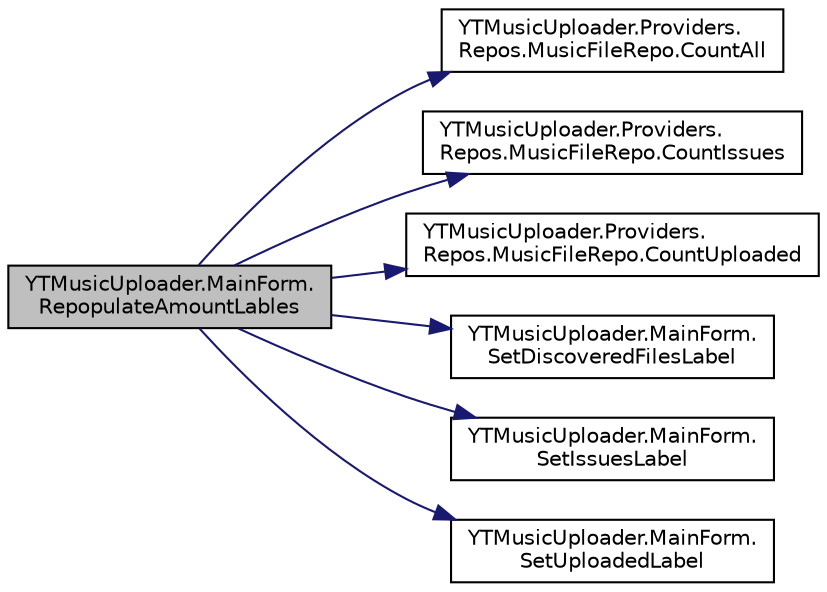digraph "YTMusicUploader.MainForm.RepopulateAmountLables"
{
 // LATEX_PDF_SIZE
  edge [fontname="Helvetica",fontsize="10",labelfontname="Helvetica",labelfontsize="10"];
  node [fontname="Helvetica",fontsize="10",shape=record];
  rankdir="LR";
  Node1 [label="YTMusicUploader.MainForm.\lRepopulateAmountLables",height=0.2,width=0.4,color="black", fillcolor="grey75", style="filled", fontcolor="black",tooltip=" "];
  Node1 -> Node2 [color="midnightblue",fontsize="10",style="solid"];
  Node2 [label="YTMusicUploader.Providers.\lRepos.MusicFileRepo.CountAll",height=0.2,width=0.4,color="black", fillcolor="white", style="filled",URL="$d1/d9d/class_y_t_music_uploader_1_1_providers_1_1_repos_1_1_music_file_repo.html#a9c12e93c1d64640a6f646161d9f5ea4d",tooltip="Count all non-removed Music File entries"];
  Node1 -> Node3 [color="midnightblue",fontsize="10",style="solid"];
  Node3 [label="YTMusicUploader.Providers.\lRepos.MusicFileRepo.CountIssues",height=0.2,width=0.4,color="black", fillcolor="white", style="filled",URL="$d1/d9d/class_y_t_music_uploader_1_1_providers_1_1_repos_1_1_music_file_repo.html#a799073d452dba59c8412e483f124eb73",tooltip="Count all non-removed Music File entries that have upload errors"];
  Node1 -> Node4 [color="midnightblue",fontsize="10",style="solid"];
  Node4 [label="YTMusicUploader.Providers.\lRepos.MusicFileRepo.CountUploaded",height=0.2,width=0.4,color="black", fillcolor="white", style="filled",URL="$d1/d9d/class_y_t_music_uploader_1_1_providers_1_1_repos_1_1_music_file_repo.html#a1904d56d0e45d79eba50da29d65ad219",tooltip="Count all non-removed Music File entries with upload success"];
  Node1 -> Node5 [color="midnightblue",fontsize="10",style="solid"];
  Node5 [label="YTMusicUploader.MainForm.\lSetDiscoveredFilesLabel",height=0.2,width=0.4,color="black", fillcolor="white", style="filled",URL="$d0/d66/class_y_t_music_uploader_1_1_main_form.html#ad5af0ba57a68f99474530af52999381b",tooltip=" "];
  Node1 -> Node6 [color="midnightblue",fontsize="10",style="solid"];
  Node6 [label="YTMusicUploader.MainForm.\lSetIssuesLabel",height=0.2,width=0.4,color="black", fillcolor="white", style="filled",URL="$d0/d66/class_y_t_music_uploader_1_1_main_form.html#ad05b1e32e260ce690cb699b11e23f51e",tooltip=" "];
  Node1 -> Node7 [color="midnightblue",fontsize="10",style="solid"];
  Node7 [label="YTMusicUploader.MainForm.\lSetUploadedLabel",height=0.2,width=0.4,color="black", fillcolor="white", style="filled",URL="$d0/d66/class_y_t_music_uploader_1_1_main_form.html#a7e6d9ff608ac01f29412a13657854b1f",tooltip=" "];
}

